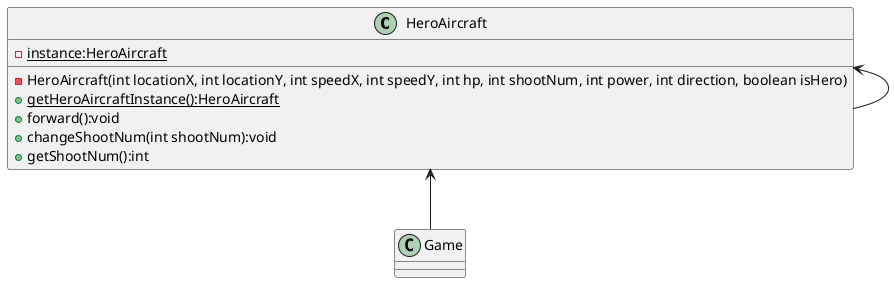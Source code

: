 @startuml
'https://plantuml.com/class-diagram
'单例模式创建英雄机 uml类图

class HeroAircraft {
    - {static} instance:HeroAircraft
    - HeroAircraft(int locationX, int locationY, int speedX, int speedY, int hp, int shootNum, int power, int direction, boolean isHero)
    + {static} getHeroAircraftInstance():HeroAircraft
    + forward():void
    + changeShootNum(int shootNum):void
    + getShootNum():int
}


HeroAircraft <-- HeroAircraft
HeroAircraft <-- Game


@enduml